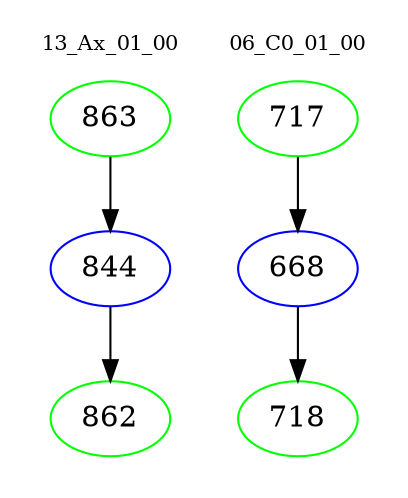 digraph{
subgraph cluster_0 {
color = white
label = "13_Ax_01_00";
fontsize=10;
T0_863 [label="863", color="green"]
T0_863 -> T0_844 [color="black"]
T0_844 [label="844", color="blue"]
T0_844 -> T0_862 [color="black"]
T0_862 [label="862", color="green"]
}
subgraph cluster_1 {
color = white
label = "06_C0_01_00";
fontsize=10;
T1_717 [label="717", color="green"]
T1_717 -> T1_668 [color="black"]
T1_668 [label="668", color="blue"]
T1_668 -> T1_718 [color="black"]
T1_718 [label="718", color="green"]
}
}
